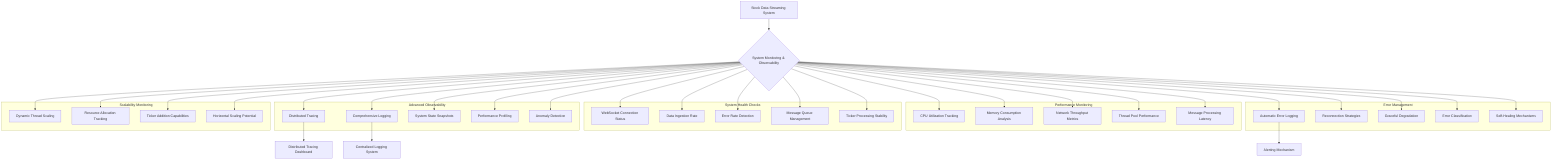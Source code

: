 flowchart TD
    A[Stock Data Streaming System] --> B{System Monitoring & Observability}
    
    subgraph "Performance Monitoring"
    PM1[CPU Utilization Tracking]
    PM2[Memory Consumption Analysis]
    PM3[Network Throughput Metrics]
    PM4[Thread Pool Performance]
    PM5[Message Processing Latency]
    end
    
    subgraph "System Health Checks"
    HC1[WebSocket Connection Status]
    HC2[Data Ingestion Rate]
    HC3[Error Rate Detection]
    HC4[Message Queue Management]
    HC5[Ticker Processing Stability]
    end
    
    subgraph "Advanced Observability"
    OB1[Distributed Tracing]
    OB2[Comprehensive Logging]
    OB3[System State Snapshots]
    OB4[Performance Profiling]
    OB5[Anomaly Detection]
    end
    
    subgraph "Error Management"
    EM1[Automatic Error Logging]
    EM2[Reconnection Strategies]
    EM3[Graceful Degradation]
    EM4[Error Classification]
    EM5[Self-Healing Mechanisms]
    end
    
    subgraph "Scalability Monitoring"
    SM1[Dynamic Thread Scaling]
    SM2[Resource Allocation Tracking]
    SM3[Ticker Addition Capabilities]
    SM4[Horizontal Scaling Potential]
    end
    
    B --> PM1 & PM2 & PM3 & PM4 & PM5
    B --> HC1 & HC2 & HC3 & HC4 & HC5
    B --> OB1 & OB2 & OB3 & OB4 & OB5
    B --> EM1 & EM2 & EM3 & EM4 & EM5
    B --> SM1 & SM2 & SM3 & SM4
    
    OB2 --> LOG[Centralized Logging System]
    OB1 --> TRACE[Distributed Tracing Dashboard]
    EM1 --> ALERT[Alerting Mechanism]
    
    classDef monitoring fill:#4ECDC4,stroke:#333,stroke-width:2px;
    classDef health fill:#FFD93D,stroke:#333,stroke-width:2px;
    classDef error fill:#FF6B6B,stroke:#333,stroke-width:2px;
    classDef scalability fill:#45B7D1,stroke:#333,stroke-width:2px;